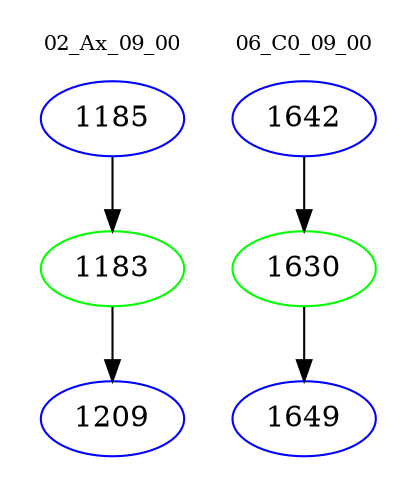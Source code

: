 digraph{
subgraph cluster_0 {
color = white
label = "02_Ax_09_00";
fontsize=10;
T0_1185 [label="1185", color="blue"]
T0_1185 -> T0_1183 [color="black"]
T0_1183 [label="1183", color="green"]
T0_1183 -> T0_1209 [color="black"]
T0_1209 [label="1209", color="blue"]
}
subgraph cluster_1 {
color = white
label = "06_C0_09_00";
fontsize=10;
T1_1642 [label="1642", color="blue"]
T1_1642 -> T1_1630 [color="black"]
T1_1630 [label="1630", color="green"]
T1_1630 -> T1_1649 [color="black"]
T1_1649 [label="1649", color="blue"]
}
}
